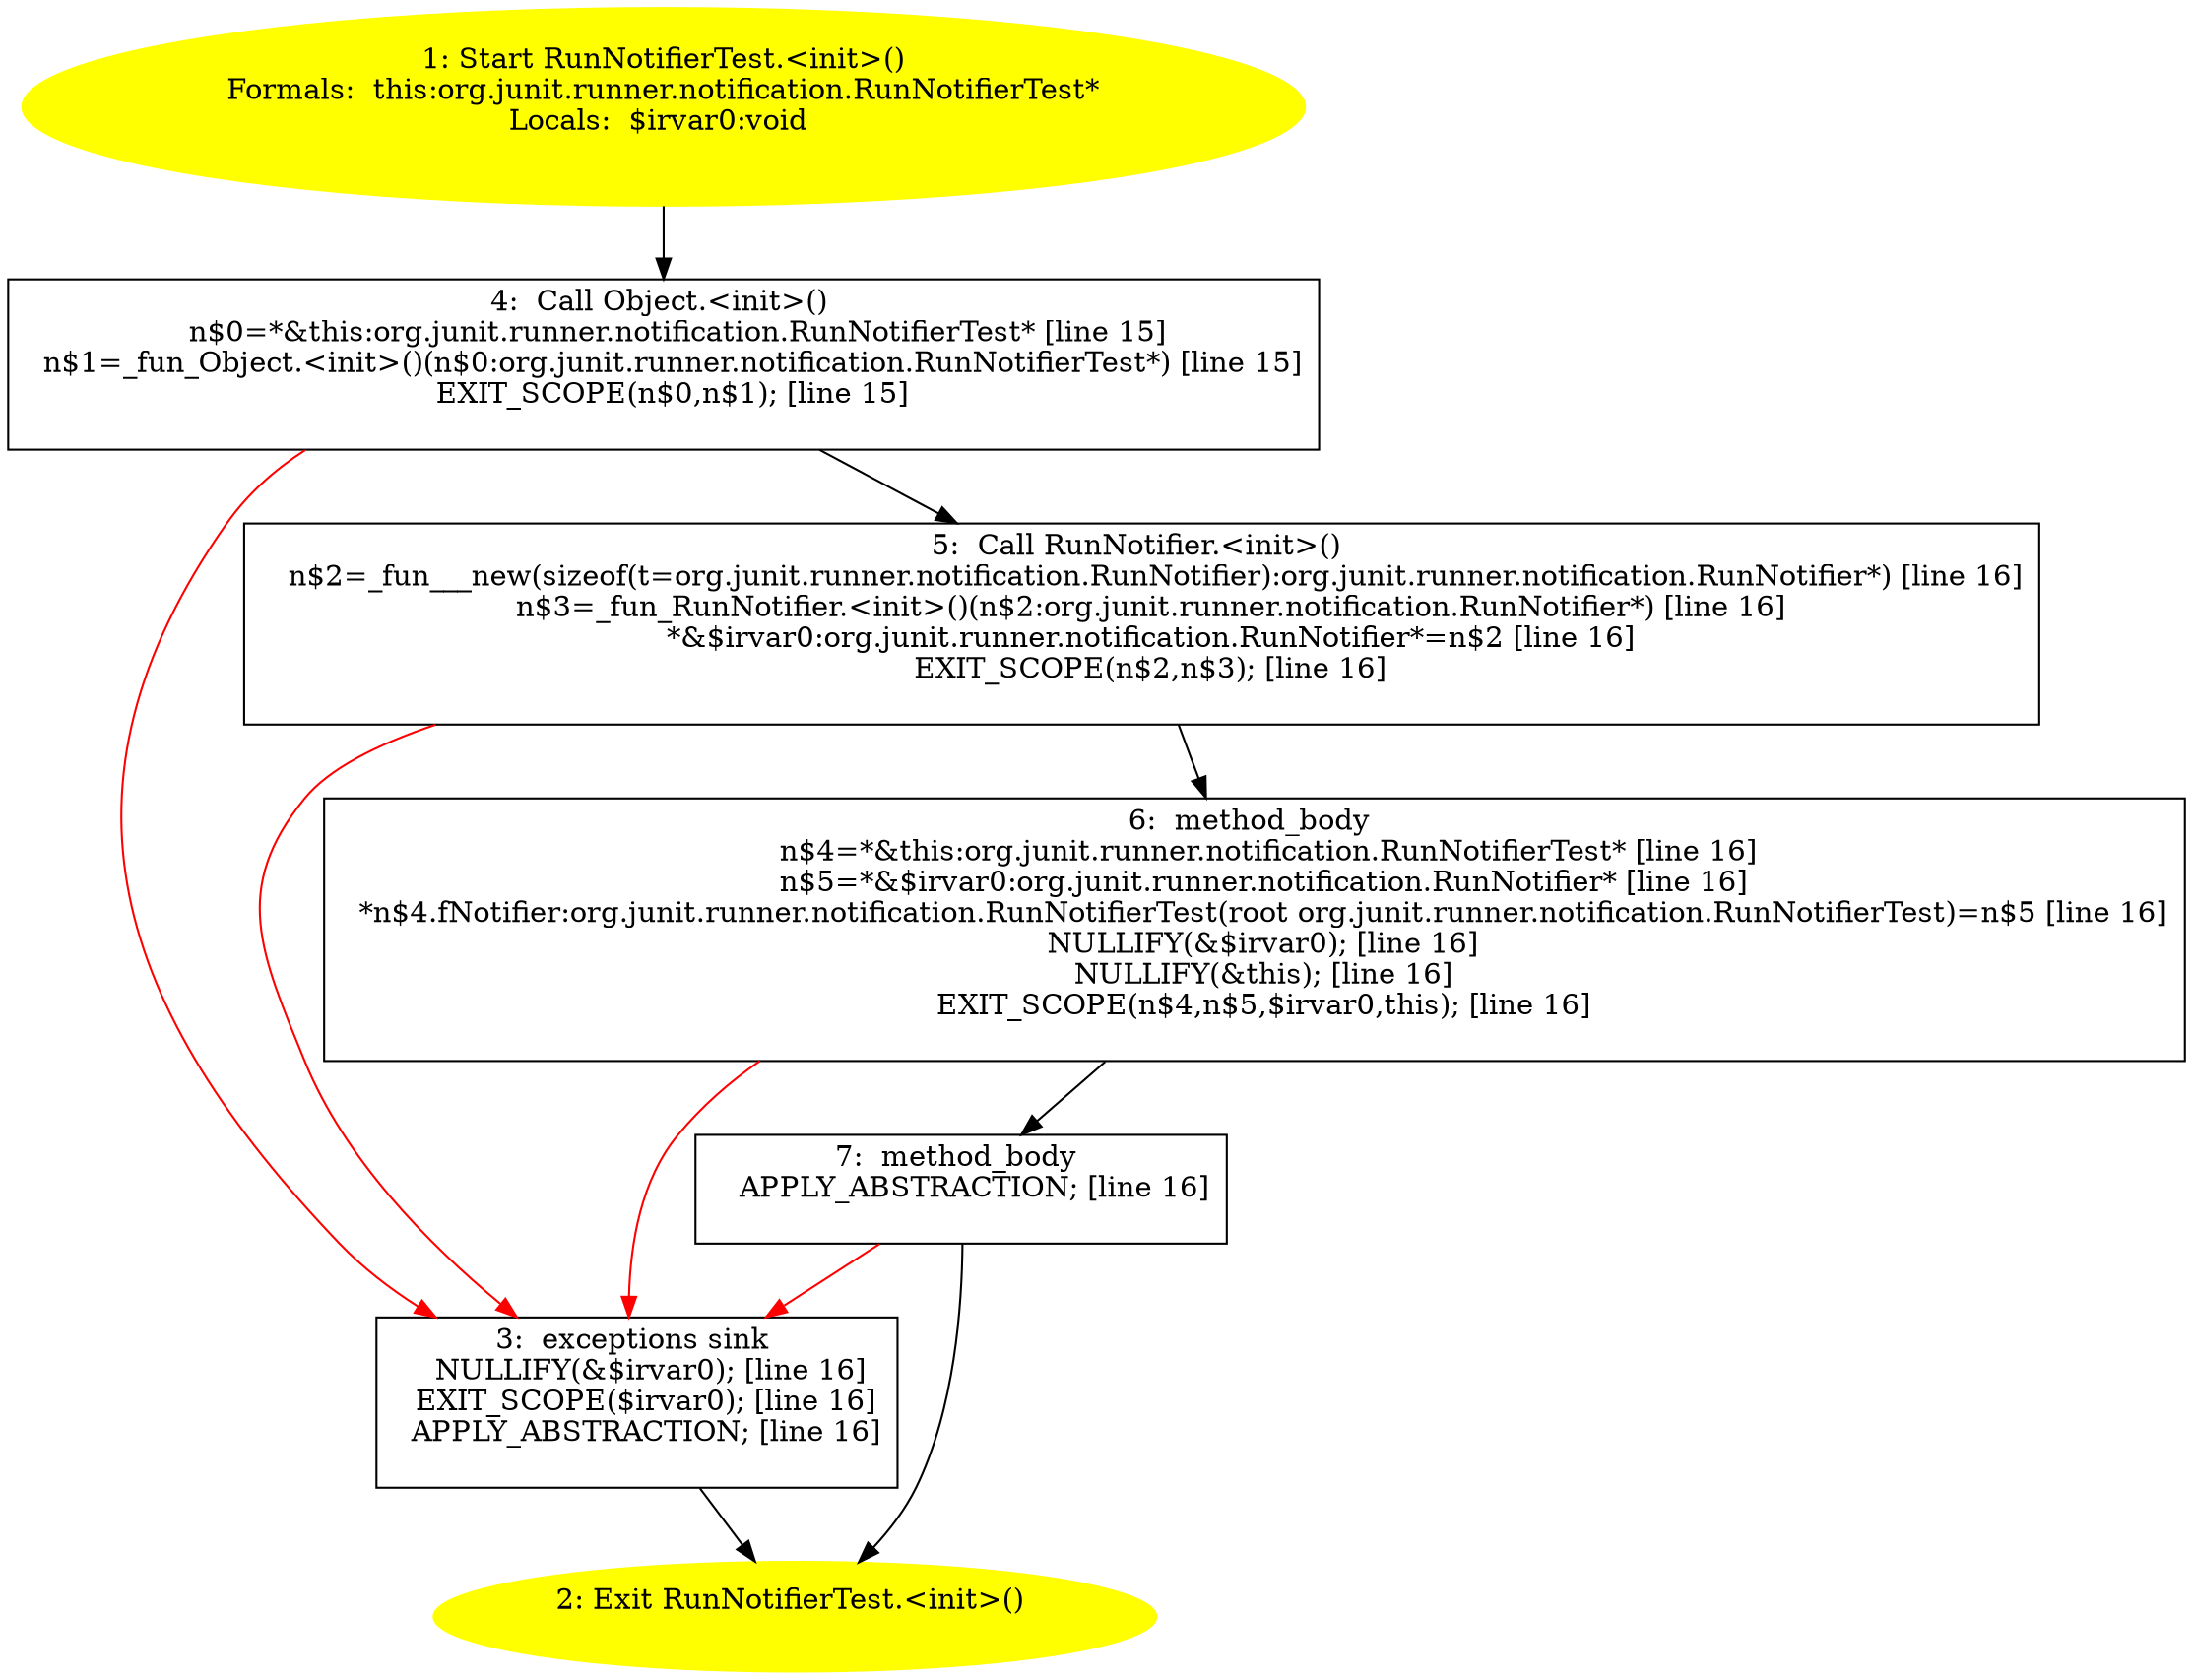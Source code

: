 /* @generated */
digraph cfg {
"org.junit.runner.notification.RunNotifierTest.<init>().85a4d24b7ad832af58207437dd82aa84_1" [label="1: Start RunNotifierTest.<init>()\nFormals:  this:org.junit.runner.notification.RunNotifierTest*\nLocals:  $irvar0:void \n  " color=yellow style=filled]
	

	 "org.junit.runner.notification.RunNotifierTest.<init>().85a4d24b7ad832af58207437dd82aa84_1" -> "org.junit.runner.notification.RunNotifierTest.<init>().85a4d24b7ad832af58207437dd82aa84_4" ;
"org.junit.runner.notification.RunNotifierTest.<init>().85a4d24b7ad832af58207437dd82aa84_2" [label="2: Exit RunNotifierTest.<init>() \n  " color=yellow style=filled]
	

"org.junit.runner.notification.RunNotifierTest.<init>().85a4d24b7ad832af58207437dd82aa84_3" [label="3:  exceptions sink \n   NULLIFY(&$irvar0); [line 16]\n  EXIT_SCOPE($irvar0); [line 16]\n  APPLY_ABSTRACTION; [line 16]\n " shape="box"]
	

	 "org.junit.runner.notification.RunNotifierTest.<init>().85a4d24b7ad832af58207437dd82aa84_3" -> "org.junit.runner.notification.RunNotifierTest.<init>().85a4d24b7ad832af58207437dd82aa84_2" ;
"org.junit.runner.notification.RunNotifierTest.<init>().85a4d24b7ad832af58207437dd82aa84_4" [label="4:  Call Object.<init>() \n   n$0=*&this:org.junit.runner.notification.RunNotifierTest* [line 15]\n  n$1=_fun_Object.<init>()(n$0:org.junit.runner.notification.RunNotifierTest*) [line 15]\n  EXIT_SCOPE(n$0,n$1); [line 15]\n " shape="box"]
	

	 "org.junit.runner.notification.RunNotifierTest.<init>().85a4d24b7ad832af58207437dd82aa84_4" -> "org.junit.runner.notification.RunNotifierTest.<init>().85a4d24b7ad832af58207437dd82aa84_5" ;
	 "org.junit.runner.notification.RunNotifierTest.<init>().85a4d24b7ad832af58207437dd82aa84_4" -> "org.junit.runner.notification.RunNotifierTest.<init>().85a4d24b7ad832af58207437dd82aa84_3" [color="red" ];
"org.junit.runner.notification.RunNotifierTest.<init>().85a4d24b7ad832af58207437dd82aa84_5" [label="5:  Call RunNotifier.<init>() \n   n$2=_fun___new(sizeof(t=org.junit.runner.notification.RunNotifier):org.junit.runner.notification.RunNotifier*) [line 16]\n  n$3=_fun_RunNotifier.<init>()(n$2:org.junit.runner.notification.RunNotifier*) [line 16]\n  *&$irvar0:org.junit.runner.notification.RunNotifier*=n$2 [line 16]\n  EXIT_SCOPE(n$2,n$3); [line 16]\n " shape="box"]
	

	 "org.junit.runner.notification.RunNotifierTest.<init>().85a4d24b7ad832af58207437dd82aa84_5" -> "org.junit.runner.notification.RunNotifierTest.<init>().85a4d24b7ad832af58207437dd82aa84_6" ;
	 "org.junit.runner.notification.RunNotifierTest.<init>().85a4d24b7ad832af58207437dd82aa84_5" -> "org.junit.runner.notification.RunNotifierTest.<init>().85a4d24b7ad832af58207437dd82aa84_3" [color="red" ];
"org.junit.runner.notification.RunNotifierTest.<init>().85a4d24b7ad832af58207437dd82aa84_6" [label="6:  method_body \n   n$4=*&this:org.junit.runner.notification.RunNotifierTest* [line 16]\n  n$5=*&$irvar0:org.junit.runner.notification.RunNotifier* [line 16]\n  *n$4.fNotifier:org.junit.runner.notification.RunNotifierTest(root org.junit.runner.notification.RunNotifierTest)=n$5 [line 16]\n  NULLIFY(&$irvar0); [line 16]\n  NULLIFY(&this); [line 16]\n  EXIT_SCOPE(n$4,n$5,$irvar0,this); [line 16]\n " shape="box"]
	

	 "org.junit.runner.notification.RunNotifierTest.<init>().85a4d24b7ad832af58207437dd82aa84_6" -> "org.junit.runner.notification.RunNotifierTest.<init>().85a4d24b7ad832af58207437dd82aa84_7" ;
	 "org.junit.runner.notification.RunNotifierTest.<init>().85a4d24b7ad832af58207437dd82aa84_6" -> "org.junit.runner.notification.RunNotifierTest.<init>().85a4d24b7ad832af58207437dd82aa84_3" [color="red" ];
"org.junit.runner.notification.RunNotifierTest.<init>().85a4d24b7ad832af58207437dd82aa84_7" [label="7:  method_body \n   APPLY_ABSTRACTION; [line 16]\n " shape="box"]
	

	 "org.junit.runner.notification.RunNotifierTest.<init>().85a4d24b7ad832af58207437dd82aa84_7" -> "org.junit.runner.notification.RunNotifierTest.<init>().85a4d24b7ad832af58207437dd82aa84_2" ;
	 "org.junit.runner.notification.RunNotifierTest.<init>().85a4d24b7ad832af58207437dd82aa84_7" -> "org.junit.runner.notification.RunNotifierTest.<init>().85a4d24b7ad832af58207437dd82aa84_3" [color="red" ];
}
